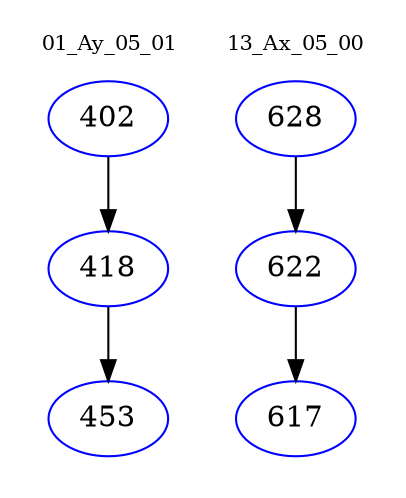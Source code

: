 digraph{
subgraph cluster_0 {
color = white
label = "01_Ay_05_01";
fontsize=10;
T0_402 [label="402", color="blue"]
T0_402 -> T0_418 [color="black"]
T0_418 [label="418", color="blue"]
T0_418 -> T0_453 [color="black"]
T0_453 [label="453", color="blue"]
}
subgraph cluster_1 {
color = white
label = "13_Ax_05_00";
fontsize=10;
T1_628 [label="628", color="blue"]
T1_628 -> T1_622 [color="black"]
T1_622 [label="622", color="blue"]
T1_622 -> T1_617 [color="black"]
T1_617 [label="617", color="blue"]
}
}
